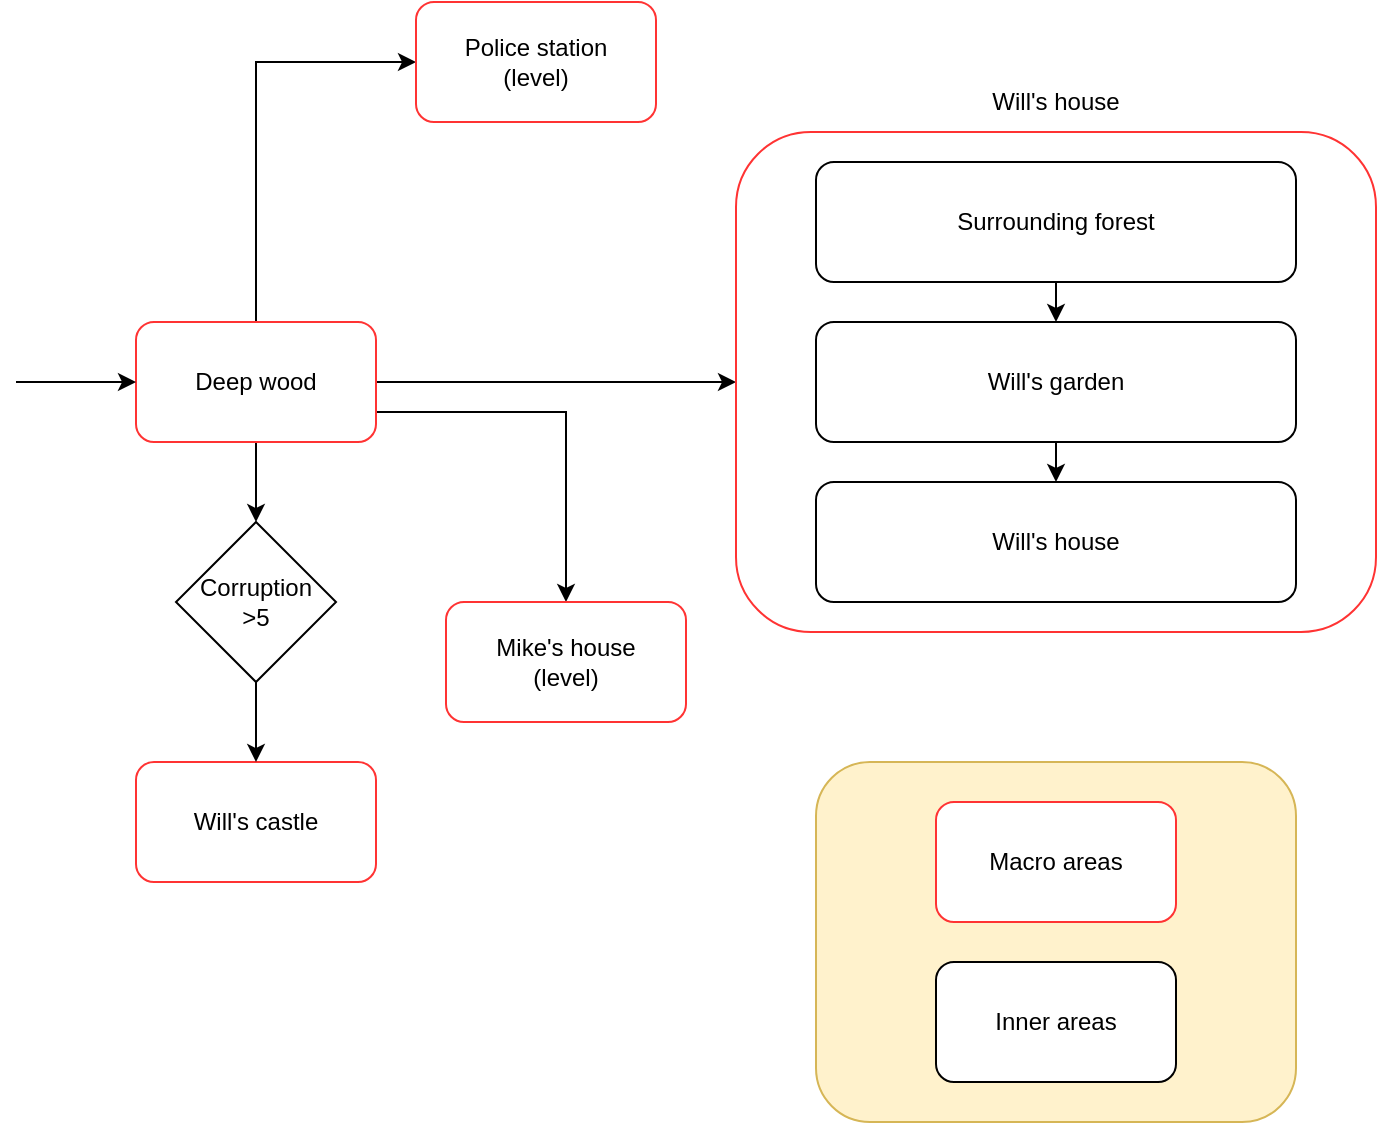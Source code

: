 <mxfile version="12.3.1" type="google" pages="1"><diagram id="2SNRvLTHn_8lhGmhusmb" name="Page-1"><mxGraphModel dx="1422" dy="762" grid="1" gridSize="10" guides="1" tooltips="1" connect="1" arrows="1" fold="1" page="1" pageScale="1" pageWidth="1169" pageHeight="1654" math="0" shadow="0"><root><mxCell id="0"/><mxCell id="1" parent="0"/><mxCell id="Jc5OZIPVpz5f60tv-7ou-35" value="" style="rounded=1;whiteSpace=wrap;html=1;strokeColor=#d6b656;fillColor=#fff2cc;" vertex="1" parent="1"><mxGeometry x="640" y="560" width="240" height="180" as="geometry"/></mxCell><mxCell id="Jc5OZIPVpz5f60tv-7ou-16" style="edgeStyle=orthogonalEdgeStyle;rounded=0;orthogonalLoop=1;jettySize=auto;html=1;exitX=0.5;exitY=1;exitDx=0;exitDy=0;entryX=0.5;entryY=0;entryDx=0;entryDy=0;" edge="1" parent="1" source="Jc5OZIPVpz5f60tv-7ou-1" target="Jc5OZIPVpz5f60tv-7ou-14"><mxGeometry relative="1" as="geometry"/></mxCell><mxCell id="Jc5OZIPVpz5f60tv-7ou-21" style="edgeStyle=orthogonalEdgeStyle;rounded=0;orthogonalLoop=1;jettySize=auto;html=1;exitX=0.5;exitY=0;exitDx=0;exitDy=0;entryX=0;entryY=0.5;entryDx=0;entryDy=0;" edge="1" parent="1" source="Jc5OZIPVpz5f60tv-7ou-1" target="Jc5OZIPVpz5f60tv-7ou-2"><mxGeometry relative="1" as="geometry"/></mxCell><mxCell id="Jc5OZIPVpz5f60tv-7ou-23" style="edgeStyle=orthogonalEdgeStyle;rounded=0;orthogonalLoop=1;jettySize=auto;html=1;exitX=1;exitY=0.75;exitDx=0;exitDy=0;entryX=0.5;entryY=0;entryDx=0;entryDy=0;" edge="1" parent="1" source="Jc5OZIPVpz5f60tv-7ou-1" target="Jc5OZIPVpz5f60tv-7ou-3"><mxGeometry relative="1" as="geometry"/></mxCell><mxCell id="Jc5OZIPVpz5f60tv-7ou-24" style="edgeStyle=orthogonalEdgeStyle;rounded=0;orthogonalLoop=1;jettySize=auto;html=1;exitX=1;exitY=0.5;exitDx=0;exitDy=0;entryX=0;entryY=0.5;entryDx=0;entryDy=0;" edge="1" parent="1" source="Jc5OZIPVpz5f60tv-7ou-1" target="Jc5OZIPVpz5f60tv-7ou-5"><mxGeometry relative="1" as="geometry"/></mxCell><mxCell id="Jc5OZIPVpz5f60tv-7ou-1" value="" style="rounded=1;whiteSpace=wrap;html=1;strokeColor=#FF3333;" vertex="1" parent="1"><mxGeometry x="300" y="340" width="120" height="60" as="geometry"/></mxCell><mxCell id="Jc5OZIPVpz5f60tv-7ou-2" value="" style="rounded=1;whiteSpace=wrap;html=1;strokeColor=#FF3333;" vertex="1" parent="1"><mxGeometry x="440" y="180" width="120" height="60" as="geometry"/></mxCell><mxCell id="Jc5OZIPVpz5f60tv-7ou-3" value="" style="rounded=1;whiteSpace=wrap;html=1;strokeColor=#FF3333;" vertex="1" parent="1"><mxGeometry x="455" y="480" width="120" height="60" as="geometry"/></mxCell><mxCell id="Jc5OZIPVpz5f60tv-7ou-4" value="" style="rounded=1;whiteSpace=wrap;html=1;strokeColor=#FF3333;" vertex="1" parent="1"><mxGeometry x="300" y="560" width="120" height="60" as="geometry"/></mxCell><mxCell id="Jc5OZIPVpz5f60tv-7ou-5" value="" style="rounded=1;whiteSpace=wrap;html=1;strokeColor=#FF3333;" vertex="1" parent="1"><mxGeometry x="600" y="245" width="320" height="250" as="geometry"/></mxCell><mxCell id="Jc5OZIPVpz5f60tv-7ou-32" style="edgeStyle=orthogonalEdgeStyle;rounded=0;orthogonalLoop=1;jettySize=auto;html=1;exitX=0.5;exitY=1;exitDx=0;exitDy=0;entryX=0.5;entryY=0;entryDx=0;entryDy=0;" edge="1" parent="1" source="Jc5OZIPVpz5f60tv-7ou-6" target="Jc5OZIPVpz5f60tv-7ou-25"><mxGeometry relative="1" as="geometry"/></mxCell><mxCell id="Jc5OZIPVpz5f60tv-7ou-6" value="" style="rounded=1;whiteSpace=wrap;html=1;" vertex="1" parent="1"><mxGeometry x="640" y="260" width="240" height="60" as="geometry"/></mxCell><mxCell id="Jc5OZIPVpz5f60tv-7ou-9" value="Deep wood" style="text;html=1;strokeColor=none;fillColor=none;align=center;verticalAlign=middle;whiteSpace=wrap;rounded=0;" vertex="1" parent="1"><mxGeometry x="320" y="360" width="80" height="20" as="geometry"/></mxCell><mxCell id="Jc5OZIPVpz5f60tv-7ou-10" value="" style="endArrow=classic;html=1;" edge="1" parent="1"><mxGeometry width="50" height="50" relative="1" as="geometry"><mxPoint x="240" y="370" as="sourcePoint"/><mxPoint x="300" y="370" as="targetPoint"/></mxGeometry></mxCell><mxCell id="Jc5OZIPVpz5f60tv-7ou-11" value="Police station&lt;br&gt;(level)" style="text;html=1;strokeColor=none;fillColor=none;align=center;verticalAlign=middle;whiteSpace=wrap;rounded=0;" vertex="1" parent="1"><mxGeometry x="455" y="200" width="90" height="20" as="geometry"/></mxCell><mxCell id="Jc5OZIPVpz5f60tv-7ou-12" value="Mike's house&lt;br&gt;(level)" style="text;html=1;strokeColor=none;fillColor=none;align=center;verticalAlign=middle;whiteSpace=wrap;rounded=0;" vertex="1" parent="1"><mxGeometry x="475" y="500" width="80" height="20" as="geometry"/></mxCell><mxCell id="Jc5OZIPVpz5f60tv-7ou-13" value="Will's castle" style="text;html=1;strokeColor=none;fillColor=none;align=center;verticalAlign=middle;whiteSpace=wrap;rounded=0;" vertex="1" parent="1"><mxGeometry x="320" y="580" width="80" height="20" as="geometry"/></mxCell><mxCell id="Jc5OZIPVpz5f60tv-7ou-17" style="edgeStyle=orthogonalEdgeStyle;rounded=0;orthogonalLoop=1;jettySize=auto;html=1;exitX=0.5;exitY=1;exitDx=0;exitDy=0;entryX=0.5;entryY=0;entryDx=0;entryDy=0;" edge="1" parent="1" source="Jc5OZIPVpz5f60tv-7ou-14" target="Jc5OZIPVpz5f60tv-7ou-4"><mxGeometry relative="1" as="geometry"/></mxCell><mxCell id="Jc5OZIPVpz5f60tv-7ou-14" value="" style="rhombus;whiteSpace=wrap;html=1;" vertex="1" parent="1"><mxGeometry x="320" y="440" width="80" height="80" as="geometry"/></mxCell><mxCell id="Jc5OZIPVpz5f60tv-7ou-15" value="Corruption&lt;br&gt;&amp;gt;5" style="text;html=1;strokeColor=none;fillColor=none;align=center;verticalAlign=middle;whiteSpace=wrap;rounded=0;" vertex="1" parent="1"><mxGeometry x="335" y="470" width="50" height="20" as="geometry"/></mxCell><mxCell id="Jc5OZIPVpz5f60tv-7ou-33" style="edgeStyle=orthogonalEdgeStyle;rounded=0;orthogonalLoop=1;jettySize=auto;html=1;exitX=0.5;exitY=1;exitDx=0;exitDy=0;entryX=0.5;entryY=0;entryDx=0;entryDy=0;" edge="1" parent="1" source="Jc5OZIPVpz5f60tv-7ou-25" target="Jc5OZIPVpz5f60tv-7ou-26"><mxGeometry relative="1" as="geometry"/></mxCell><mxCell id="Jc5OZIPVpz5f60tv-7ou-25" value="" style="rounded=1;whiteSpace=wrap;html=1;" vertex="1" parent="1"><mxGeometry x="640" y="340" width="240" height="60" as="geometry"/></mxCell><mxCell id="Jc5OZIPVpz5f60tv-7ou-26" value="" style="rounded=1;whiteSpace=wrap;html=1;" vertex="1" parent="1"><mxGeometry x="640" y="420" width="240" height="60" as="geometry"/></mxCell><mxCell id="Jc5OZIPVpz5f60tv-7ou-27" value="Will's house" style="text;html=1;strokeColor=none;fillColor=none;align=center;verticalAlign=middle;whiteSpace=wrap;rounded=0;" vertex="1" parent="1"><mxGeometry x="720" y="220" width="80" height="20" as="geometry"/></mxCell><mxCell id="Jc5OZIPVpz5f60tv-7ou-28" value="Surrounding forest" style="text;html=1;strokeColor=none;fillColor=none;align=center;verticalAlign=middle;whiteSpace=wrap;rounded=0;" vertex="1" parent="1"><mxGeometry x="705" y="280" width="110" height="20" as="geometry"/></mxCell><mxCell id="Jc5OZIPVpz5f60tv-7ou-29" value="Will's garden" style="text;html=1;strokeColor=none;fillColor=none;align=center;verticalAlign=middle;whiteSpace=wrap;rounded=0;" vertex="1" parent="1"><mxGeometry x="720" y="360" width="80" height="20" as="geometry"/></mxCell><mxCell id="Jc5OZIPVpz5f60tv-7ou-30" value="Will's house" style="text;html=1;strokeColor=none;fillColor=none;align=center;verticalAlign=middle;whiteSpace=wrap;rounded=0;" vertex="1" parent="1"><mxGeometry x="725" y="440" width="70" height="20" as="geometry"/></mxCell><mxCell id="Jc5OZIPVpz5f60tv-7ou-34" value="" style="rounded=1;whiteSpace=wrap;html=1;strokeColor=#FF3333;" vertex="1" parent="1"><mxGeometry x="700" y="580" width="120" height="60" as="geometry"/></mxCell><mxCell id="Jc5OZIPVpz5f60tv-7ou-36" value="" style="rounded=1;whiteSpace=wrap;html=1;strokeColor=#000000;" vertex="1" parent="1"><mxGeometry x="700" y="660" width="120" height="60" as="geometry"/></mxCell><mxCell id="Jc5OZIPVpz5f60tv-7ou-37" value="Macro areas" style="text;html=1;strokeColor=none;fillColor=none;align=center;verticalAlign=middle;whiteSpace=wrap;rounded=0;" vertex="1" parent="1"><mxGeometry x="725" y="600" width="70" height="20" as="geometry"/></mxCell><mxCell id="Jc5OZIPVpz5f60tv-7ou-38" value="Inner areas" style="text;html=1;strokeColor=none;fillColor=none;align=center;verticalAlign=middle;whiteSpace=wrap;rounded=0;" vertex="1" parent="1"><mxGeometry x="725" y="680" width="70" height="20" as="geometry"/></mxCell></root></mxGraphModel></diagram></mxfile>